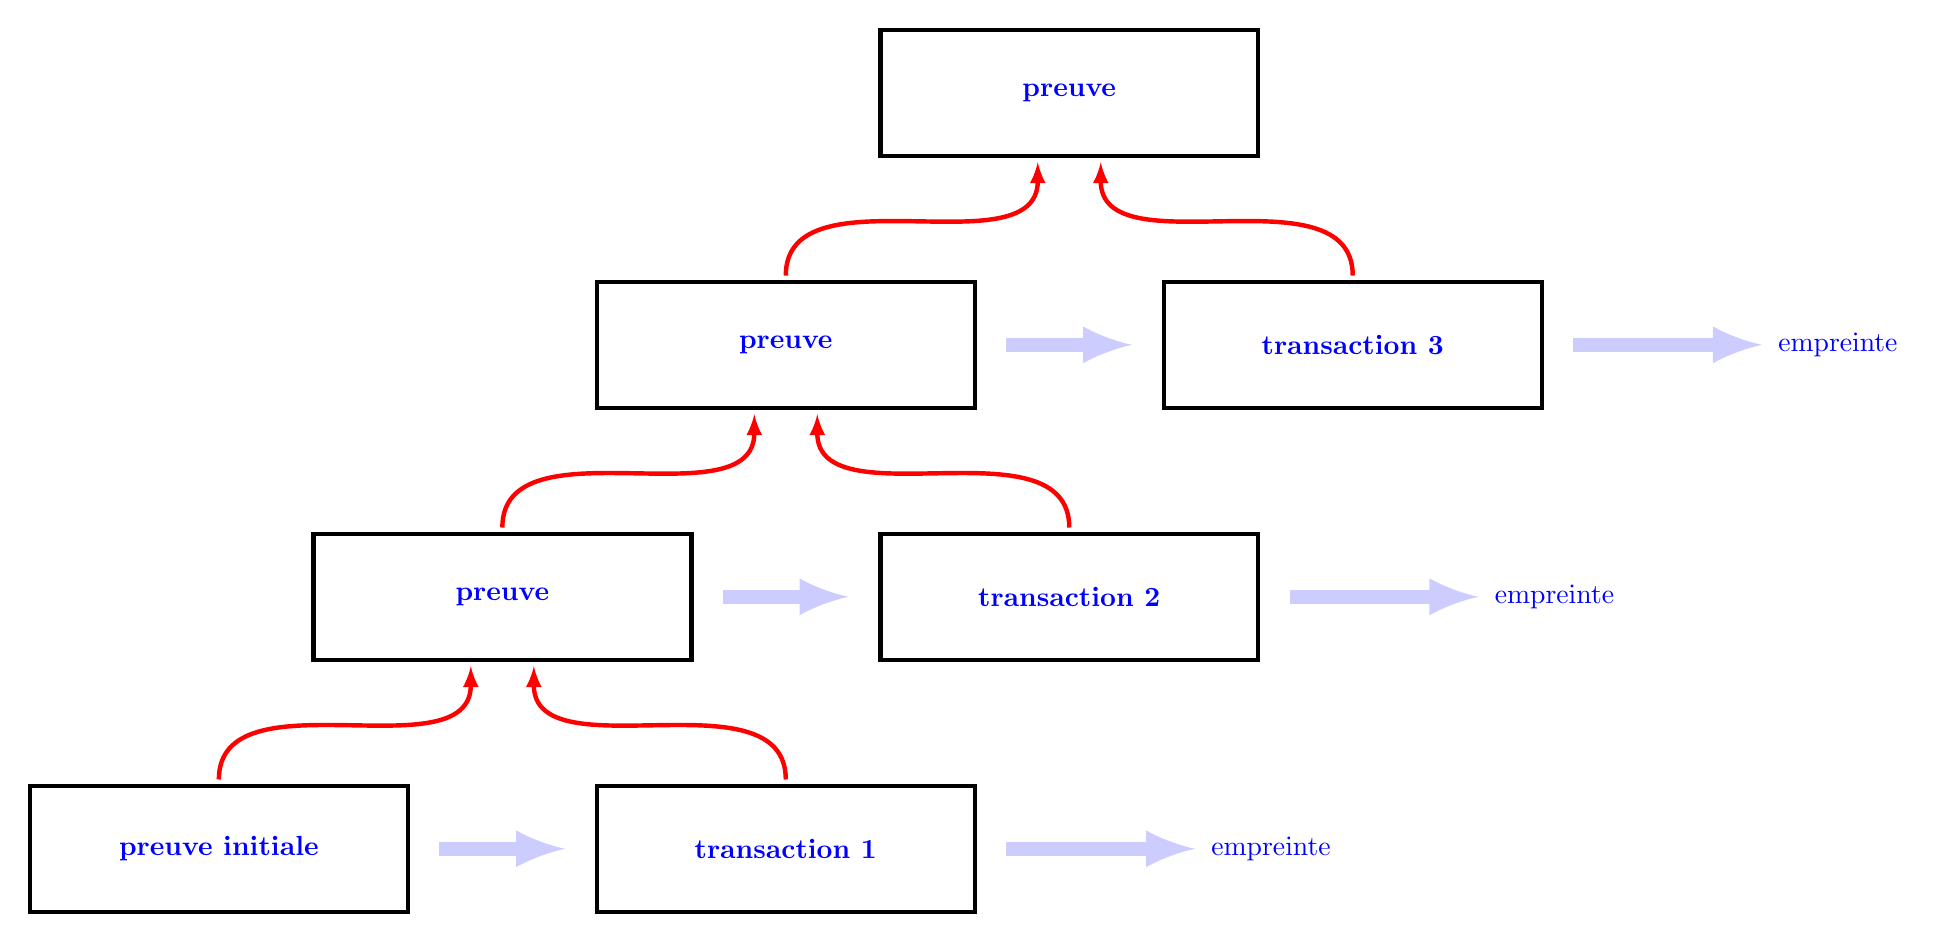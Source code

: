 \begin{tikzpicture}[scale=0.8, every node/.style={scale=1}]


\draw[ultra thick] (0,0) rectangle ++(6,2);
\node[blue] at (3,1) {\bf preuve initiale};

\begin{scope}[xshift=9cm]
\draw[ultra thick] (0,0) rectangle ++(6,2);
\node[blue] at (3,1) {\bf transaction 1};
\end{scope}


\draw [->,>=latex,blue!20,ultra thick,line width=5] (6.5,1) to ++(2,0);
\draw [->,>=latex,blue!20,ultra thick,line width=5] (15.5,1) to ++(3,0) node[right,blue] {empreinte} ;

\draw[->,>=latex,red,ultra thick] (3,2.1) to[out=90,in=-90,->] ++(4,1.8);
\draw[->,>=latex,red,ultra thick] (12,2.1) to[out=90,in=-90,->] ++(-4,1.8);


%%%%%%%%%%%%%%%%%%%%%%%%%%%%%%%%%%%%%%%%


\begin{scope}[xshift=4.5cm,yshift=4cm]
\draw[ultra thick] (0,0) rectangle ++(6,2);
\node[blue] at (3,1) {\bf preuve};
\end{scope}

\begin{scope}[xshift=4.5cm,yshift=4cm]

\begin{scope}[xshift=9cm]
\draw[ultra thick] (0,0) rectangle ++(6,2);
\node[blue] at (3,1) {\bf transaction 2};
\end{scope}

\draw [->,>=latex,blue!20,ultra thick,line width=5] (6.5,1) to ++(2,0);
\draw [->,>=latex,blue!20,ultra thick,line width=5] (15.5,1) to ++(3,0) node[right,blue] {empreinte} ;

\draw[->,>=latex,red,ultra thick] (3,2.1) to[out=90,in=-90,->] ++(4,1.8);
\draw[->,>=latex,red,ultra thick] (12,2.1) to[out=90,in=-90,->] ++(-4,1.8);
\end{scope}


%%%%%%%%%%%%%%%%%%%%%%%%%%%%%%%%%%%%%%%%

\begin{scope}[xshift=9cm,yshift=8cm]
\draw[ultra thick] (0,0) rectangle ++(6,2);
\node[blue] at (3,1) {\bf preuve};
\end{scope}

\begin{scope}[xshift=9cm,yshift=8cm]

\begin{scope}[xshift=9cm]
\draw[ultra thick] (0,0) rectangle ++(6,2);
\node[blue] at (3,1) {\bf transaction 3};
\end{scope}

\draw [->,>=latex,blue!20,ultra thick,line width=5] (6.5,1) to ++(2,0);
\draw [->,>=latex,blue!20,ultra thick,line width=5] (15.5,1) to ++(3,0) node[right,blue] {empreinte} ;

\draw[->,>=latex,red,ultra thick] (3,2.1) to[out=90,in=-90,->] ++(4,1.8);
\draw[->,>=latex,red,ultra thick] (12,2.1) to[out=90,in=-90,->] ++(-4,1.8);

\end{scope}


%%%%%%%%%%%%%%%%%%%%%%%%%%%%%%%%%%%%%%%%

\begin{scope}[xshift=13.5cm,yshift=12cm]
\draw[ultra thick] (0,0) rectangle ++(6,2);
\node[blue] at (3,1) {\bf preuve};
\end{scope}



\end{tikzpicture}